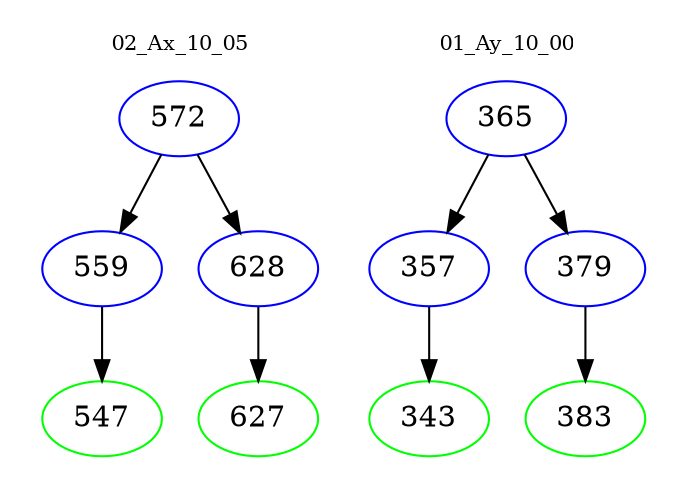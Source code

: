 digraph{
subgraph cluster_0 {
color = white
label = "02_Ax_10_05";
fontsize=10;
T0_572 [label="572", color="blue"]
T0_572 -> T0_559 [color="black"]
T0_559 [label="559", color="blue"]
T0_559 -> T0_547 [color="black"]
T0_547 [label="547", color="green"]
T0_572 -> T0_628 [color="black"]
T0_628 [label="628", color="blue"]
T0_628 -> T0_627 [color="black"]
T0_627 [label="627", color="green"]
}
subgraph cluster_1 {
color = white
label = "01_Ay_10_00";
fontsize=10;
T1_365 [label="365", color="blue"]
T1_365 -> T1_357 [color="black"]
T1_357 [label="357", color="blue"]
T1_357 -> T1_343 [color="black"]
T1_343 [label="343", color="green"]
T1_365 -> T1_379 [color="black"]
T1_379 [label="379", color="blue"]
T1_379 -> T1_383 [color="black"]
T1_383 [label="383", color="green"]
}
}
